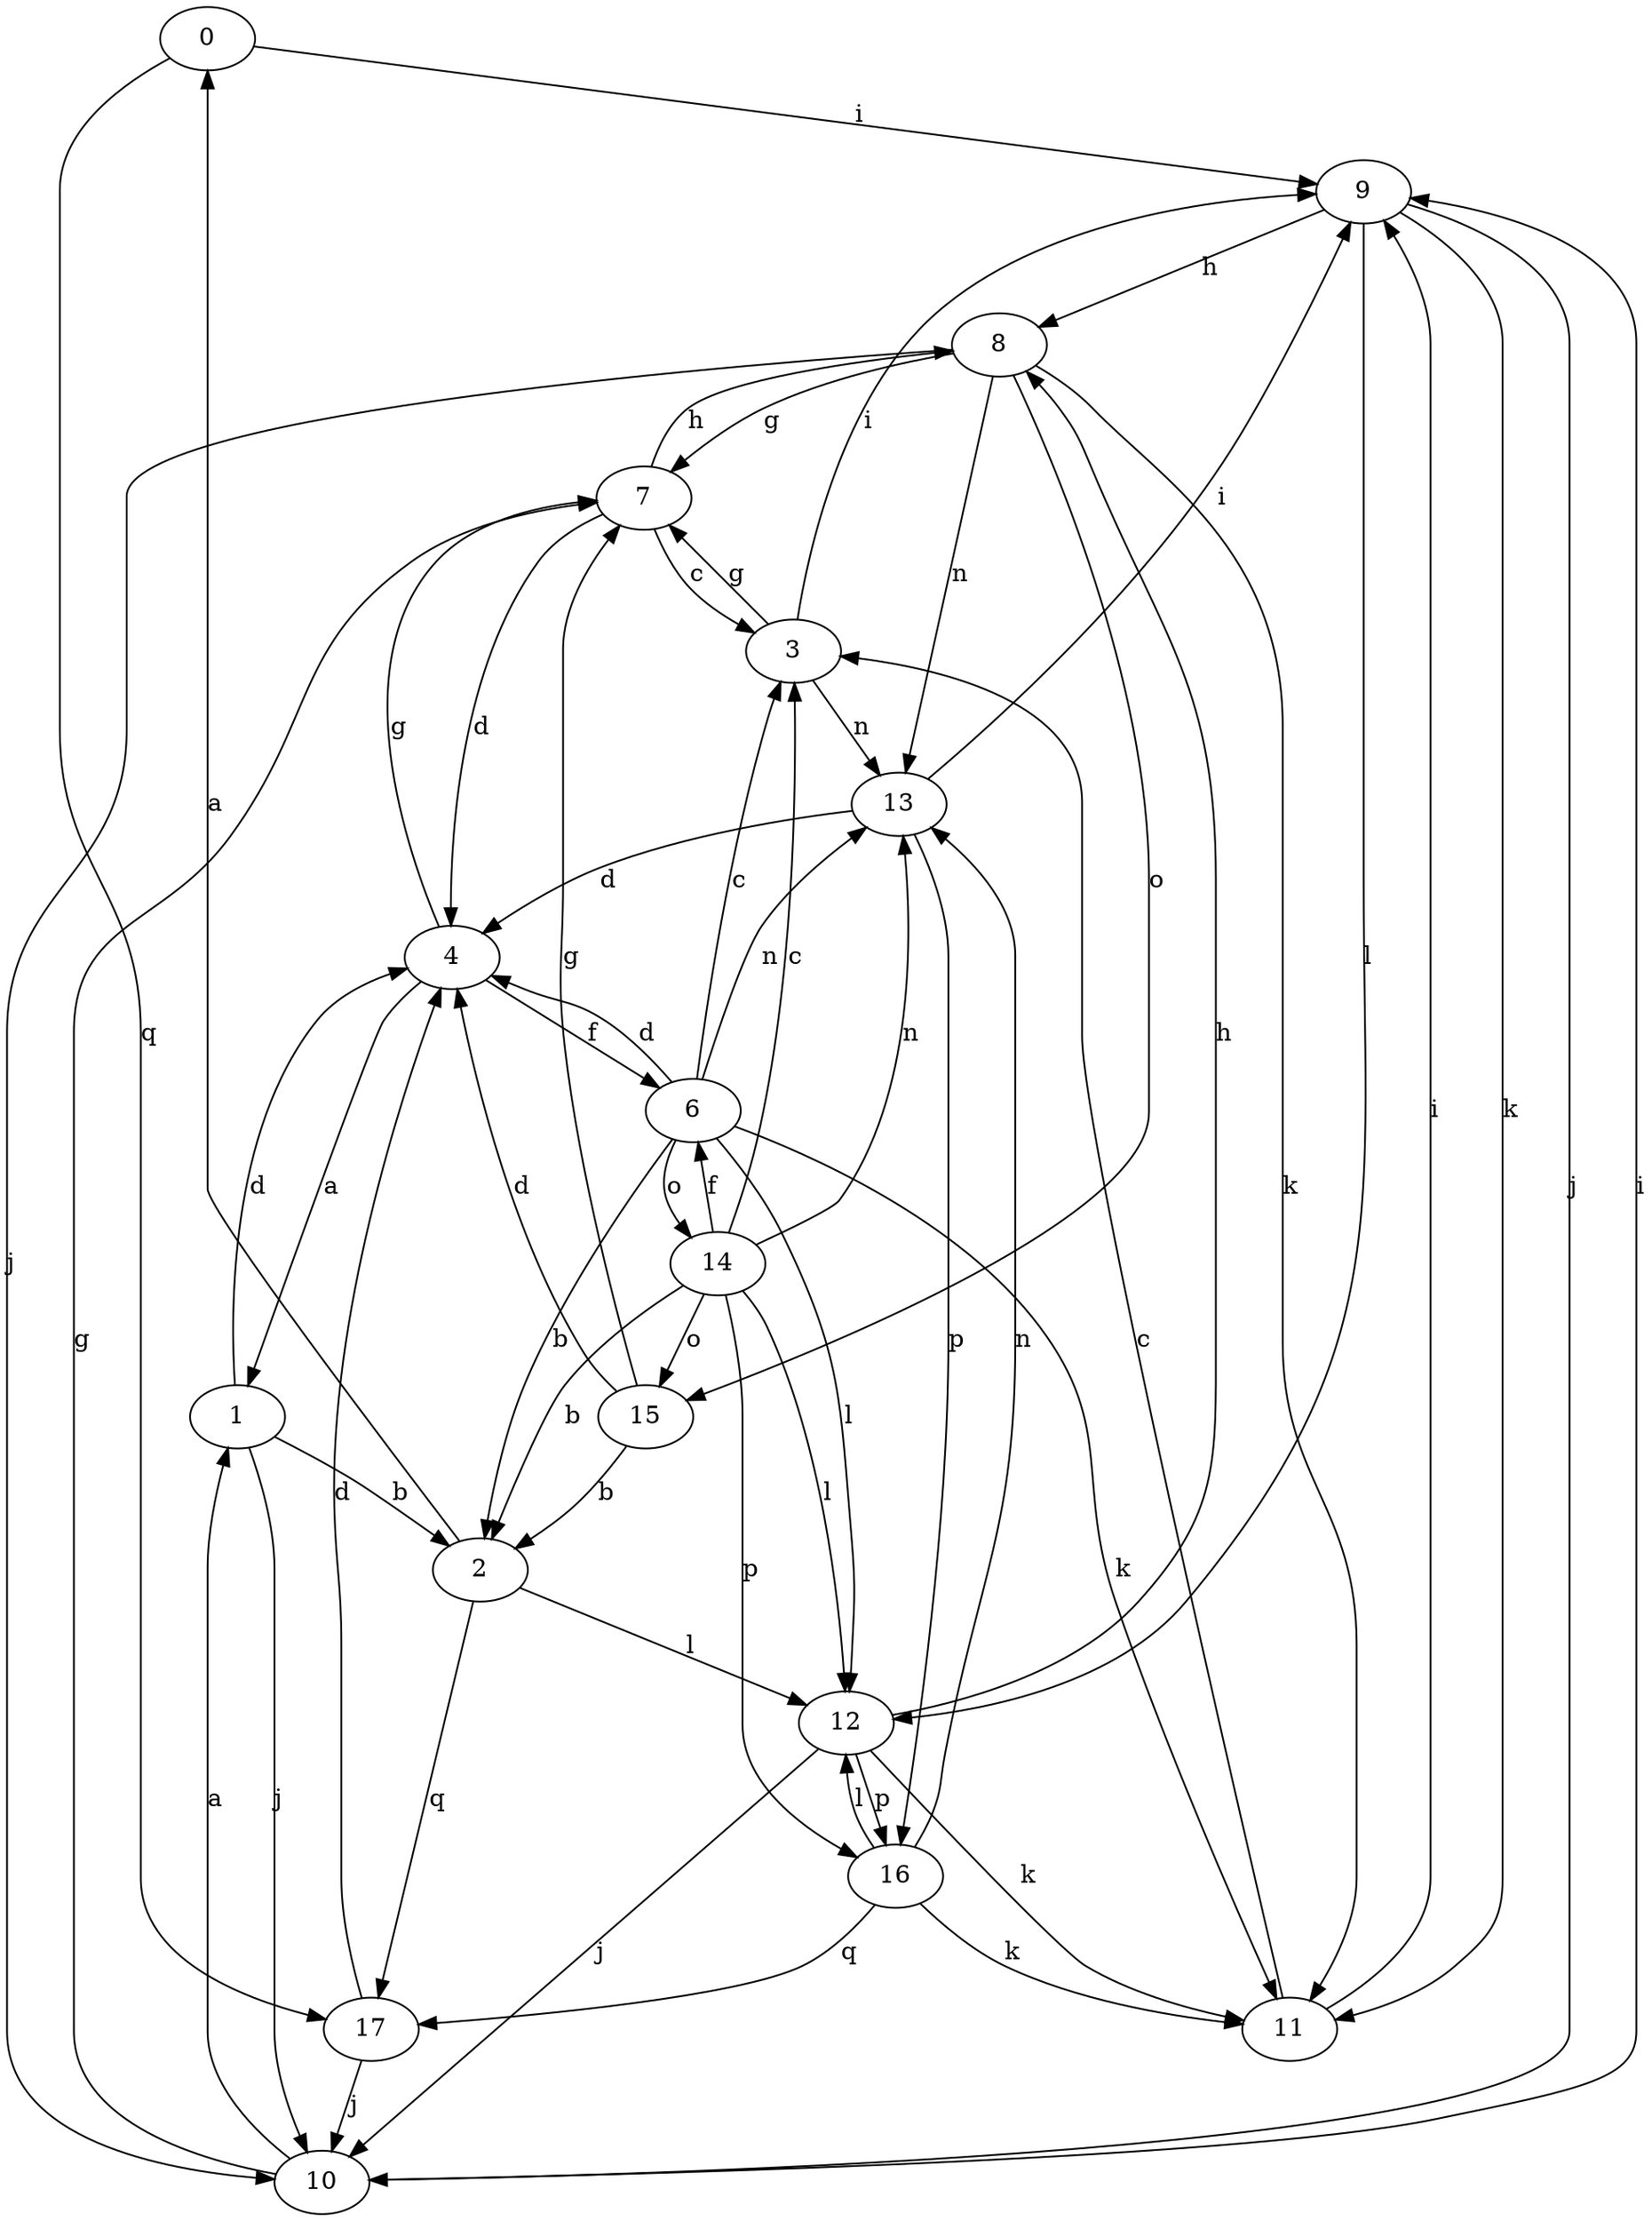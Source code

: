 strict digraph  {
0;
1;
2;
3;
4;
6;
7;
8;
9;
10;
11;
12;
13;
14;
15;
16;
17;
0 -> 9  [label=i];
0 -> 17  [label=q];
1 -> 2  [label=b];
1 -> 4  [label=d];
1 -> 10  [label=j];
2 -> 0  [label=a];
2 -> 12  [label=l];
2 -> 17  [label=q];
3 -> 7  [label=g];
3 -> 9  [label=i];
3 -> 13  [label=n];
4 -> 1  [label=a];
4 -> 6  [label=f];
4 -> 7  [label=g];
6 -> 2  [label=b];
6 -> 3  [label=c];
6 -> 4  [label=d];
6 -> 11  [label=k];
6 -> 12  [label=l];
6 -> 13  [label=n];
6 -> 14  [label=o];
7 -> 3  [label=c];
7 -> 4  [label=d];
7 -> 8  [label=h];
8 -> 7  [label=g];
8 -> 10  [label=j];
8 -> 11  [label=k];
8 -> 13  [label=n];
8 -> 15  [label=o];
9 -> 8  [label=h];
9 -> 10  [label=j];
9 -> 11  [label=k];
9 -> 12  [label=l];
10 -> 1  [label=a];
10 -> 7  [label=g];
10 -> 9  [label=i];
11 -> 3  [label=c];
11 -> 9  [label=i];
12 -> 8  [label=h];
12 -> 10  [label=j];
12 -> 11  [label=k];
12 -> 16  [label=p];
13 -> 4  [label=d];
13 -> 9  [label=i];
13 -> 16  [label=p];
14 -> 2  [label=b];
14 -> 3  [label=c];
14 -> 6  [label=f];
14 -> 12  [label=l];
14 -> 13  [label=n];
14 -> 15  [label=o];
14 -> 16  [label=p];
15 -> 2  [label=b];
15 -> 4  [label=d];
15 -> 7  [label=g];
16 -> 11  [label=k];
16 -> 12  [label=l];
16 -> 13  [label=n];
16 -> 17  [label=q];
17 -> 4  [label=d];
17 -> 10  [label=j];
}
